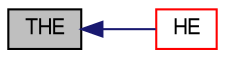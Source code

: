 digraph "THE"
{
  bgcolor="transparent";
  edge [fontname="FreeSans",fontsize="10",labelfontname="FreeSans",labelfontsize="10"];
  node [fontname="FreeSans",fontsize="10",shape=record];
  rankdir="LR";
  Node40 [label="THE",height=0.2,width=0.4,color="black", fillcolor="grey75", style="filled", fontcolor="black"];
  Node40 -> Node41 [dir="back",color="midnightblue",fontsize="10",style="solid",fontname="FreeSans"];
  Node41 [label="HE",height=0.2,width=0.4,color="red",URL="$a30386.html#a1dbb5289364c1f510ca4e08e1cd796ae",tooltip="Sensible internal energy [J/kg]. "];
}

